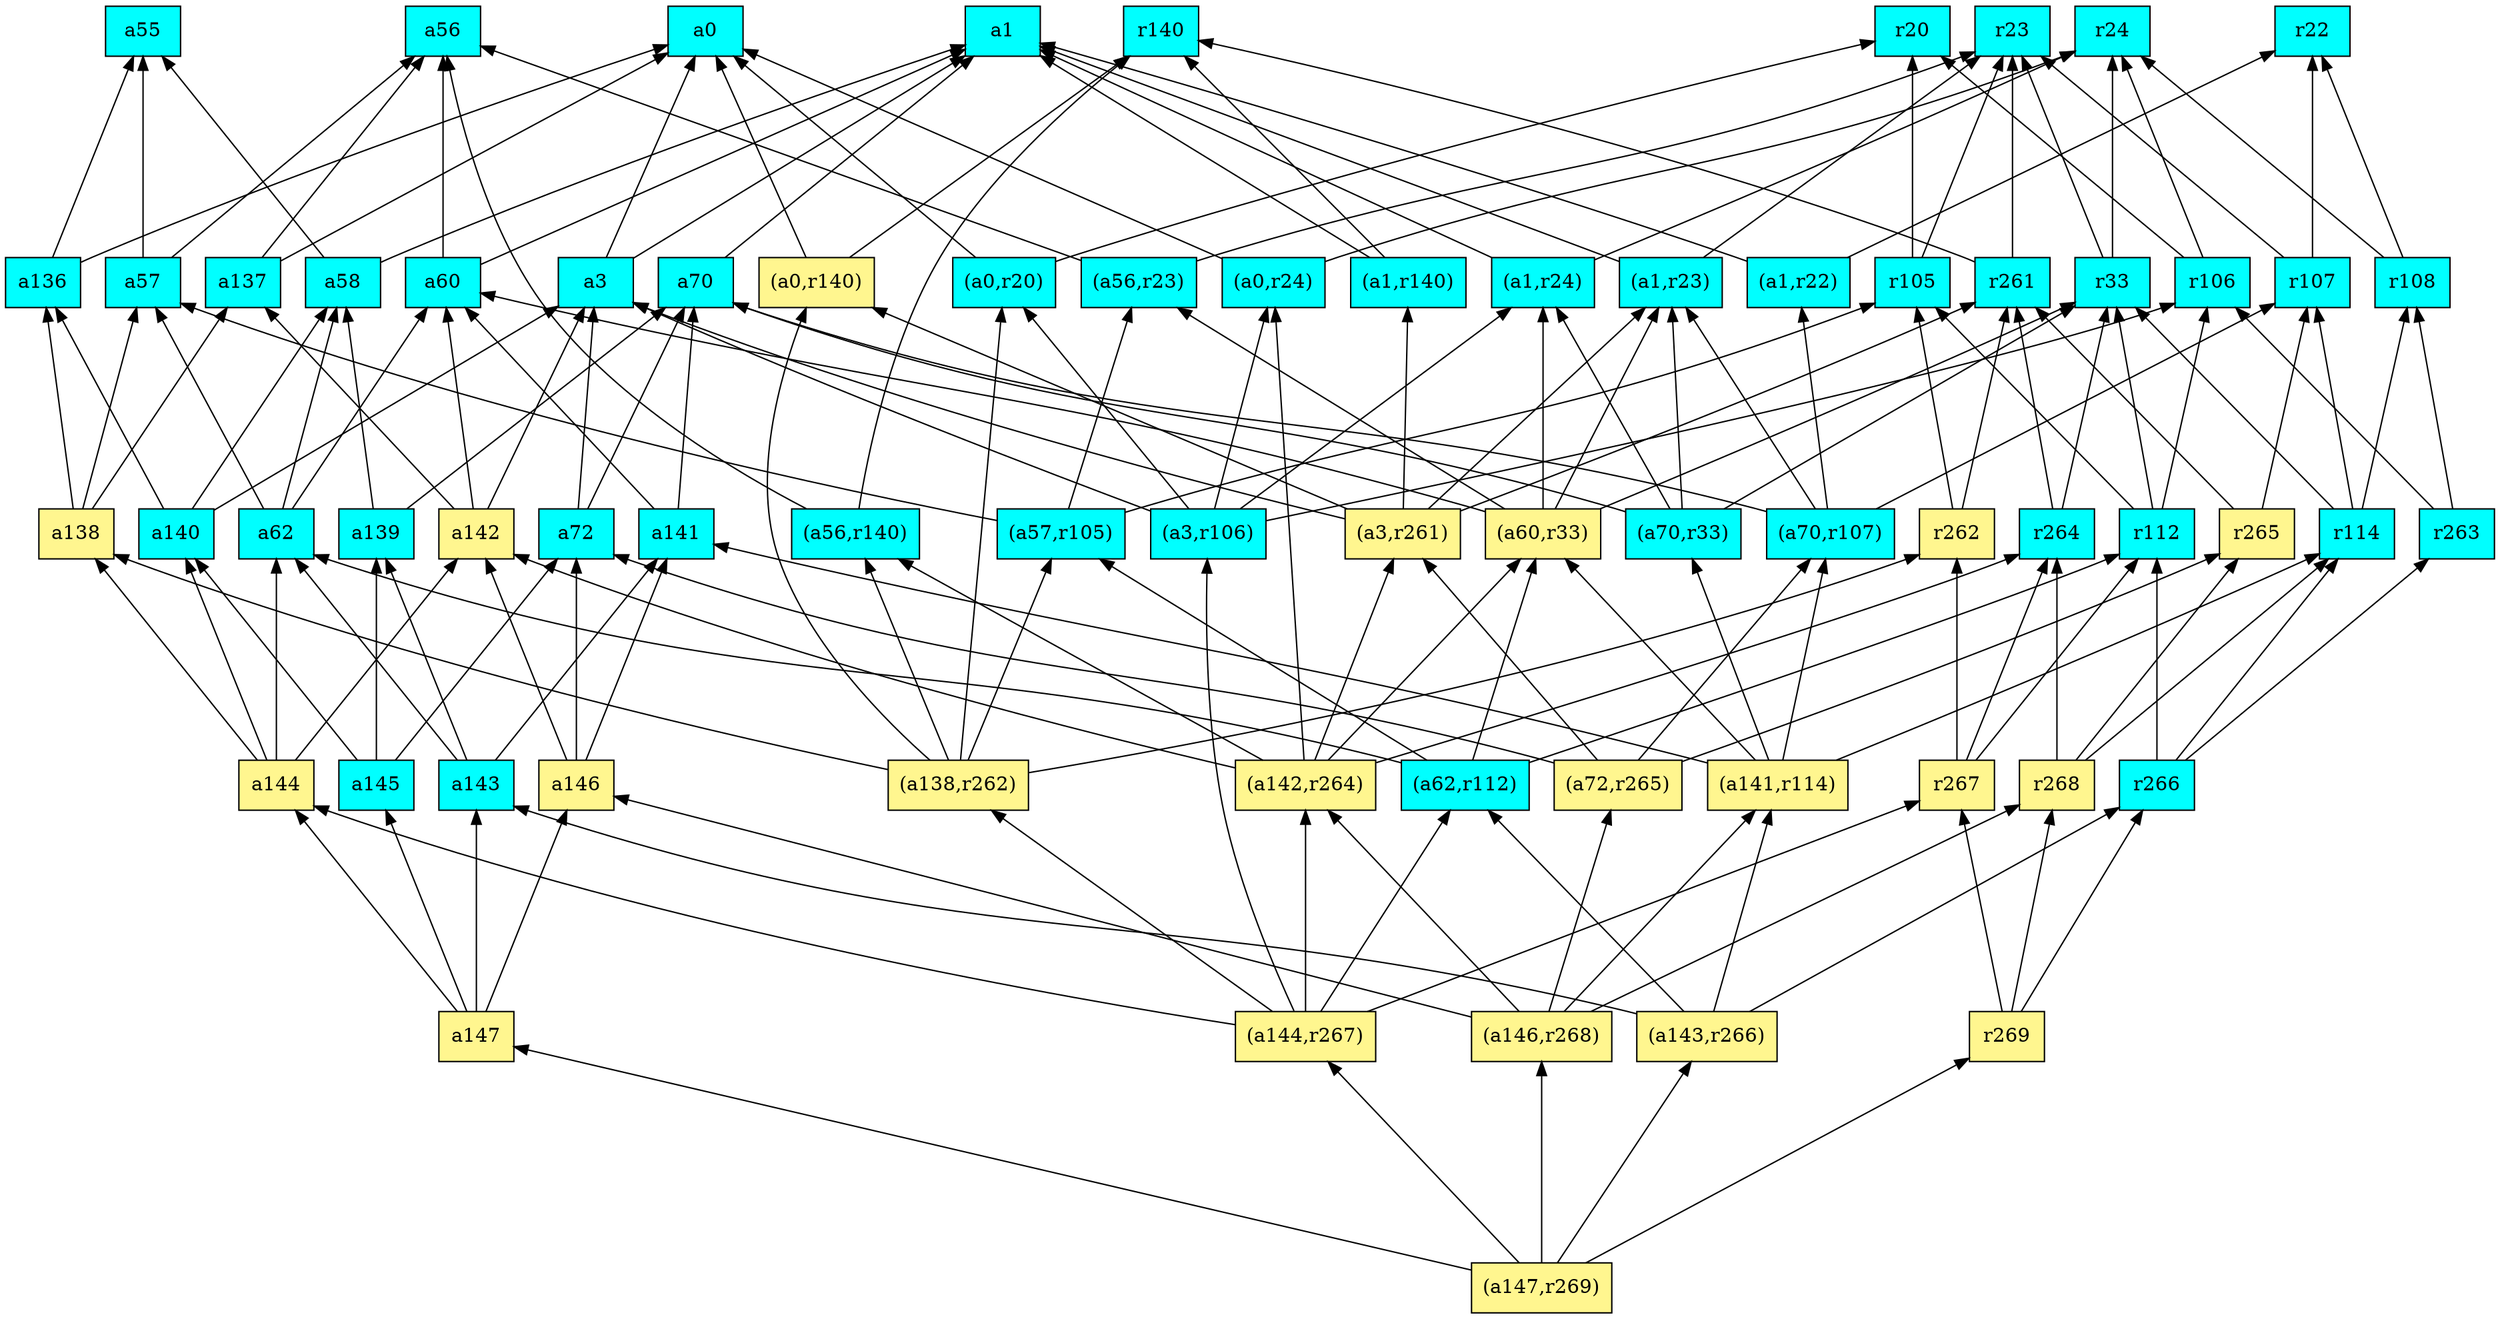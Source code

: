digraph G {
rankdir=BT;ranksep="2.0";
"(a56,r23)" [shape=record,fillcolor=cyan,style=filled,label="{(a56,r23)}"];
"(a142,r264)" [shape=record,fillcolor=khaki1,style=filled,label="{(a142,r264)}"];
"a141" [shape=record,fillcolor=cyan,style=filled,label="{a141}"];
"(a144,r267)" [shape=record,fillcolor=khaki1,style=filled,label="{(a144,r267)}"];
"(a1,r22)" [shape=record,fillcolor=cyan,style=filled,label="{(a1,r22)}"];
"(a138,r262)" [shape=record,fillcolor=khaki1,style=filled,label="{(a138,r262)}"];
"(a143,r266)" [shape=record,fillcolor=khaki1,style=filled,label="{(a143,r266)}"];
"(a70,r107)" [shape=record,fillcolor=cyan,style=filled,label="{(a70,r107)}"];
"a145" [shape=record,fillcolor=cyan,style=filled,label="{a145}"];
"(a141,r114)" [shape=record,fillcolor=khaki1,style=filled,label="{(a141,r114)}"];
"r24" [shape=record,fillcolor=cyan,style=filled,label="{r24}"];
"a55" [shape=record,fillcolor=cyan,style=filled,label="{a55}"];
"r261" [shape=record,fillcolor=cyan,style=filled,label="{r261}"];
"a70" [shape=record,fillcolor=cyan,style=filled,label="{a70}"];
"r33" [shape=record,fillcolor=cyan,style=filled,label="{r33}"];
"(a62,r112)" [shape=record,fillcolor=cyan,style=filled,label="{(a62,r112)}"];
"a143" [shape=record,fillcolor=cyan,style=filled,label="{a143}"];
"a139" [shape=record,fillcolor=cyan,style=filled,label="{a139}"];
"a142" [shape=record,fillcolor=khaki1,style=filled,label="{a142}"];
"r264" [shape=record,fillcolor=cyan,style=filled,label="{r264}"];
"r106" [shape=record,fillcolor=cyan,style=filled,label="{r106}"];
"(a70,r33)" [shape=record,fillcolor=cyan,style=filled,label="{(a70,r33)}"];
"r22" [shape=record,fillcolor=cyan,style=filled,label="{r22}"];
"(a1,r140)" [shape=record,fillcolor=cyan,style=filled,label="{(a1,r140)}"];
"r267" [shape=record,fillcolor=khaki1,style=filled,label="{r267}"];
"r262" [shape=record,fillcolor=khaki1,style=filled,label="{r262}"];
"(a57,r105)" [shape=record,fillcolor=cyan,style=filled,label="{(a57,r105)}"];
"(a56,r140)" [shape=record,fillcolor=cyan,style=filled,label="{(a56,r140)}"];
"(a1,r24)" [shape=record,fillcolor=cyan,style=filled,label="{(a1,r24)}"];
"(a147,r269)" [shape=record,fillcolor=khaki1,style=filled,label="{(a147,r269)}"];
"(a0,r24)" [shape=record,fillcolor=cyan,style=filled,label="{(a0,r24)}"];
"r20" [shape=record,fillcolor=cyan,style=filled,label="{r20}"];
"r266" [shape=record,fillcolor=cyan,style=filled,label="{r266}"];
"(a0,r20)" [shape=record,fillcolor=cyan,style=filled,label="{(a0,r20)}"];
"a57" [shape=record,fillcolor=cyan,style=filled,label="{a57}"];
"a3" [shape=record,fillcolor=cyan,style=filled,label="{a3}"];
"r107" [shape=record,fillcolor=cyan,style=filled,label="{r107}"];
"(a3,r261)" [shape=record,fillcolor=khaki1,style=filled,label="{(a3,r261)}"];
"r105" [shape=record,fillcolor=cyan,style=filled,label="{r105}"];
"r114" [shape=record,fillcolor=cyan,style=filled,label="{r114}"];
"r268" [shape=record,fillcolor=khaki1,style=filled,label="{r268}"];
"r263" [shape=record,fillcolor=cyan,style=filled,label="{r263}"];
"a62" [shape=record,fillcolor=cyan,style=filled,label="{a62}"];
"(a146,r268)" [shape=record,fillcolor=khaki1,style=filled,label="{(a146,r268)}"];
"a140" [shape=record,fillcolor=cyan,style=filled,label="{a140}"];
"(a72,r265)" [shape=record,fillcolor=khaki1,style=filled,label="{(a72,r265)}"];
"(a3,r106)" [shape=record,fillcolor=cyan,style=filled,label="{(a3,r106)}"];
"(a60,r33)" [shape=record,fillcolor=khaki1,style=filled,label="{(a60,r33)}"];
"r108" [shape=record,fillcolor=cyan,style=filled,label="{r108}"];
"r112" [shape=record,fillcolor=cyan,style=filled,label="{r112}"];
"a136" [shape=record,fillcolor=cyan,style=filled,label="{a136}"];
"a58" [shape=record,fillcolor=cyan,style=filled,label="{a58}"];
"r265" [shape=record,fillcolor=khaki1,style=filled,label="{r265}"];
"a144" [shape=record,fillcolor=khaki1,style=filled,label="{a144}"];
"a56" [shape=record,fillcolor=cyan,style=filled,label="{a56}"];
"a146" [shape=record,fillcolor=khaki1,style=filled,label="{a146}"];
"(a0,r140)" [shape=record,fillcolor=khaki1,style=filled,label="{(a0,r140)}"];
"a137" [shape=record,fillcolor=cyan,style=filled,label="{a137}"];
"a72" [shape=record,fillcolor=cyan,style=filled,label="{a72}"];
"a1" [shape=record,fillcolor=cyan,style=filled,label="{a1}"];
"(a1,r23)" [shape=record,fillcolor=cyan,style=filled,label="{(a1,r23)}"];
"a138" [shape=record,fillcolor=khaki1,style=filled,label="{a138}"];
"r140" [shape=record,fillcolor=cyan,style=filled,label="{r140}"];
"a147" [shape=record,fillcolor=khaki1,style=filled,label="{a147}"];
"a60" [shape=record,fillcolor=cyan,style=filled,label="{a60}"];
"r23" [shape=record,fillcolor=cyan,style=filled,label="{r23}"];
"r269" [shape=record,fillcolor=khaki1,style=filled,label="{r269}"];
"a0" [shape=record,fillcolor=cyan,style=filled,label="{a0}"];
"(a56,r23)" -> "a56"
"(a56,r23)" -> "r23"
"(a142,r264)" -> "(a56,r140)"
"(a142,r264)" -> "(a3,r261)"
"(a142,r264)" -> "(a0,r24)"
"(a142,r264)" -> "(a60,r33)"
"(a142,r264)" -> "a142"
"(a142,r264)" -> "r264"
"a141" -> "a60"
"a141" -> "a70"
"(a144,r267)" -> "a144"
"(a144,r267)" -> "r267"
"(a144,r267)" -> "(a3,r106)"
"(a144,r267)" -> "(a142,r264)"
"(a144,r267)" -> "(a62,r112)"
"(a144,r267)" -> "(a138,r262)"
"(a1,r22)" -> "a1"
"(a1,r22)" -> "r22"
"(a138,r262)" -> "(a57,r105)"
"(a138,r262)" -> "(a56,r140)"
"(a138,r262)" -> "a138"
"(a138,r262)" -> "(a0,r20)"
"(a138,r262)" -> "(a0,r140)"
"(a138,r262)" -> "r262"
"(a143,r266)" -> "r266"
"(a143,r266)" -> "(a141,r114)"
"(a143,r266)" -> "(a62,r112)"
"(a143,r266)" -> "a143"
"(a70,r107)" -> "(a1,r22)"
"(a70,r107)" -> "a70"
"(a70,r107)" -> "r107"
"(a70,r107)" -> "(a1,r23)"
"a145" -> "a140"
"a145" -> "a139"
"a145" -> "a72"
"(a141,r114)" -> "(a70,r33)"
"(a141,r114)" -> "(a70,r107)"
"(a141,r114)" -> "a141"
"(a141,r114)" -> "r114"
"(a141,r114)" -> "(a60,r33)"
"r261" -> "r23"
"r261" -> "r140"
"a70" -> "a1"
"r33" -> "r24"
"r33" -> "r23"
"(a62,r112)" -> "(a57,r105)"
"(a62,r112)" -> "(a60,r33)"
"(a62,r112)" -> "a62"
"(a62,r112)" -> "r112"
"a143" -> "a141"
"a143" -> "a139"
"a143" -> "a62"
"a139" -> "a58"
"a139" -> "a70"
"a142" -> "a60"
"a142" -> "a3"
"a142" -> "a137"
"r264" -> "r261"
"r264" -> "r33"
"r106" -> "r20"
"r106" -> "r24"
"(a70,r33)" -> "a70"
"(a70,r33)" -> "(a1,r24)"
"(a70,r33)" -> "r33"
"(a70,r33)" -> "(a1,r23)"
"(a1,r140)" -> "a1"
"(a1,r140)" -> "r140"
"r267" -> "r262"
"r267" -> "r264"
"r267" -> "r112"
"r262" -> "r261"
"r262" -> "r105"
"(a57,r105)" -> "(a56,r23)"
"(a57,r105)" -> "a57"
"(a57,r105)" -> "r105"
"(a56,r140)" -> "a56"
"(a56,r140)" -> "r140"
"(a1,r24)" -> "a1"
"(a1,r24)" -> "r24"
"(a147,r269)" -> "(a144,r267)"
"(a147,r269)" -> "(a143,r266)"
"(a147,r269)" -> "(a146,r268)"
"(a147,r269)" -> "a147"
"(a147,r269)" -> "r269"
"(a0,r24)" -> "a0"
"(a0,r24)" -> "r24"
"r266" -> "r114"
"r266" -> "r263"
"r266" -> "r112"
"(a0,r20)" -> "a0"
"(a0,r20)" -> "r20"
"a57" -> "a56"
"a57" -> "a55"
"a3" -> "a1"
"a3" -> "a0"
"r107" -> "r23"
"r107" -> "r22"
"(a3,r261)" -> "(a1,r23)"
"(a3,r261)" -> "(a1,r140)"
"(a3,r261)" -> "a3"
"(a3,r261)" -> "(a0,r140)"
"(a3,r261)" -> "r261"
"r105" -> "r20"
"r105" -> "r23"
"r114" -> "r107"
"r114" -> "r33"
"r114" -> "r108"
"r268" -> "r114"
"r268" -> "r265"
"r268" -> "r264"
"r263" -> "r106"
"r263" -> "r108"
"a62" -> "a58"
"a62" -> "a60"
"a62" -> "a57"
"(a146,r268)" -> "(a72,r265)"
"(a146,r268)" -> "(a142,r264)"
"(a146,r268)" -> "(a141,r114)"
"(a146,r268)" -> "a146"
"(a146,r268)" -> "r268"
"a140" -> "a136"
"a140" -> "a58"
"a140" -> "a3"
"(a72,r265)" -> "(a70,r107)"
"(a72,r265)" -> "r265"
"(a72,r265)" -> "(a3,r261)"
"(a72,r265)" -> "a72"
"(a3,r106)" -> "r106"
"(a3,r106)" -> "(a1,r24)"
"(a3,r106)" -> "(a0,r20)"
"(a3,r106)" -> "a3"
"(a3,r106)" -> "(a0,r24)"
"(a60,r33)" -> "(a56,r23)"
"(a60,r33)" -> "(a1,r23)"
"(a60,r33)" -> "(a1,r24)"
"(a60,r33)" -> "a60"
"(a60,r33)" -> "r33"
"r108" -> "r24"
"r108" -> "r22"
"r112" -> "r106"
"r112" -> "r105"
"r112" -> "r33"
"a136" -> "a0"
"a136" -> "a55"
"a58" -> "a1"
"a58" -> "a55"
"r265" -> "r107"
"r265" -> "r261"
"a144" -> "a138"
"a144" -> "a140"
"a144" -> "a142"
"a144" -> "a62"
"a146" -> "a141"
"a146" -> "a142"
"a146" -> "a72"
"(a0,r140)" -> "a0"
"(a0,r140)" -> "r140"
"a137" -> "a56"
"a137" -> "a0"
"a72" -> "a3"
"a72" -> "a70"
"(a1,r23)" -> "a1"
"(a1,r23)" -> "r23"
"a138" -> "a136"
"a138" -> "a57"
"a138" -> "a137"
"a147" -> "a145"
"a147" -> "a143"
"a147" -> "a144"
"a147" -> "a146"
"a60" -> "a1"
"a60" -> "a56"
"r269" -> "r266"
"r269" -> "r268"
"r269" -> "r267"
}